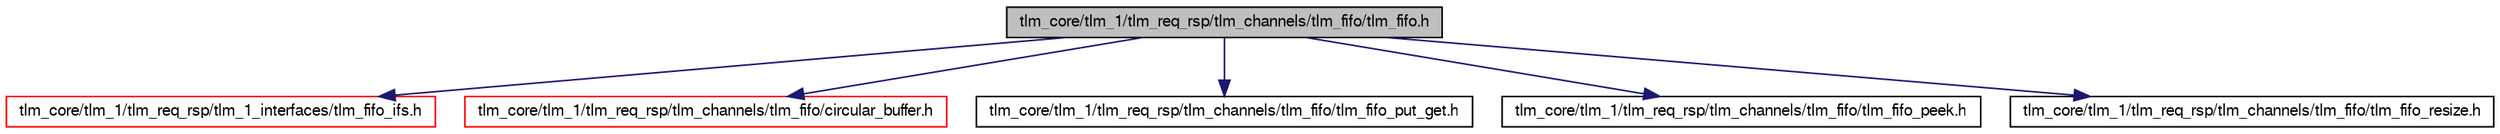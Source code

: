 digraph G
{
  edge [fontname="FreeSans",fontsize="10",labelfontname="FreeSans",labelfontsize="10"];
  node [fontname="FreeSans",fontsize="10",shape=record];
  Node1 [label="tlm_core/tlm_1/tlm_req_rsp/tlm_channels/tlm_fifo/tlm_fifo.h",height=0.2,width=0.4,color="black", fillcolor="grey75", style="filled" fontcolor="black"];
  Node1 -> Node2 [color="midnightblue",fontsize="10",style="solid",fontname="FreeSans"];
  Node2 [label="tlm_core/tlm_1/tlm_req_rsp/tlm_1_interfaces/tlm_fifo_ifs.h",height=0.2,width=0.4,color="red", fillcolor="white", style="filled",URL="$a00130.html"];
  Node1 -> Node3 [color="midnightblue",fontsize="10",style="solid",fontname="FreeSans"];
  Node3 [label="tlm_core/tlm_1/tlm_req_rsp/tlm_channels/tlm_fifo/circular_buffer.h",height=0.2,width=0.4,color="red", fillcolor="white", style="filled",URL="$a00134.html"];
  Node1 -> Node4 [color="midnightblue",fontsize="10",style="solid",fontname="FreeSans"];
  Node4 [label="tlm_core/tlm_1/tlm_req_rsp/tlm_channels/tlm_fifo/tlm_fifo_put_get.h",height=0.2,width=0.4,color="black", fillcolor="white", style="filled",URL="$a00137.html"];
  Node1 -> Node5 [color="midnightblue",fontsize="10",style="solid",fontname="FreeSans"];
  Node5 [label="tlm_core/tlm_1/tlm_req_rsp/tlm_channels/tlm_fifo/tlm_fifo_peek.h",height=0.2,width=0.4,color="black", fillcolor="white", style="filled",URL="$a00136.html"];
  Node1 -> Node6 [color="midnightblue",fontsize="10",style="solid",fontname="FreeSans"];
  Node6 [label="tlm_core/tlm_1/tlm_req_rsp/tlm_channels/tlm_fifo/tlm_fifo_resize.h",height=0.2,width=0.4,color="black", fillcolor="white", style="filled",URL="$a00138.html"];
}
